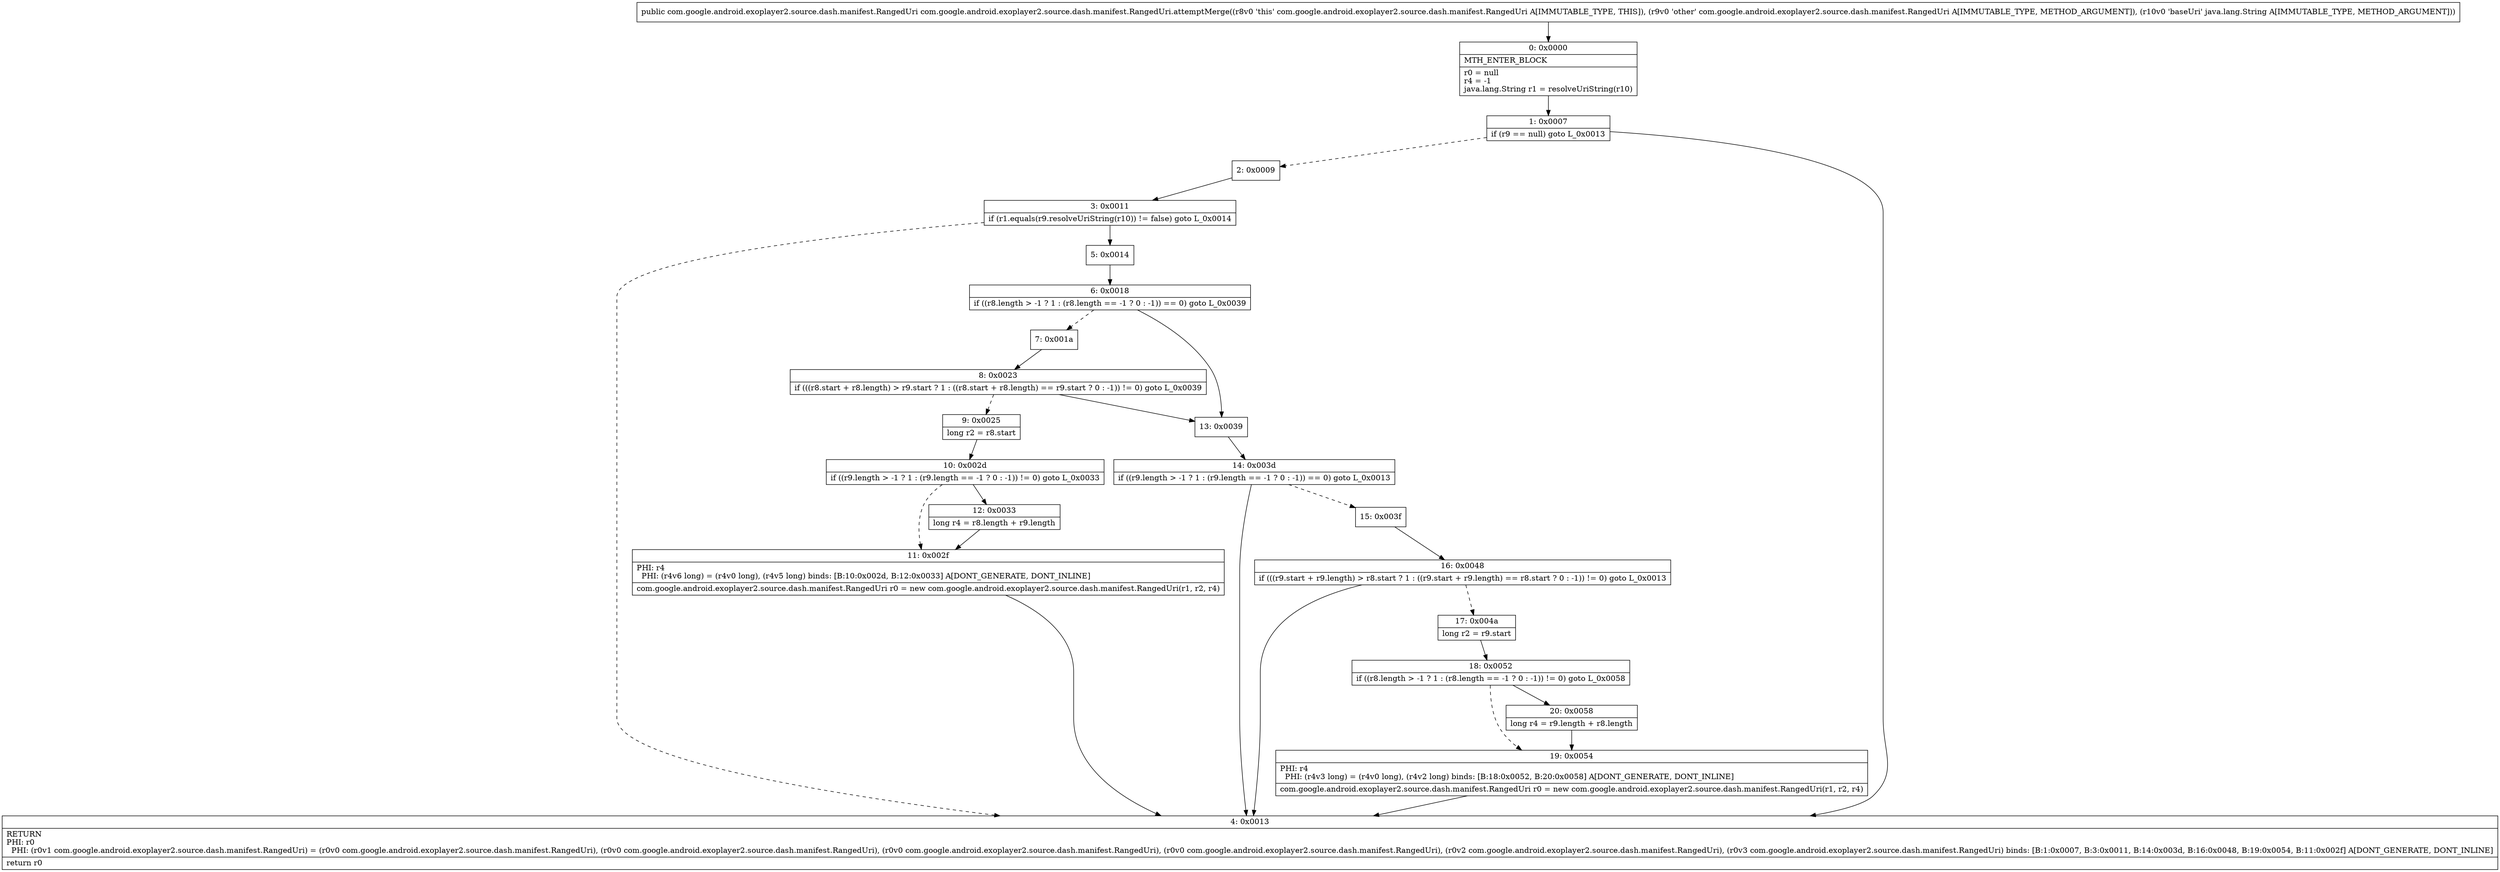 digraph "CFG forcom.google.android.exoplayer2.source.dash.manifest.RangedUri.attemptMerge(Lcom\/google\/android\/exoplayer2\/source\/dash\/manifest\/RangedUri;Ljava\/lang\/String;)Lcom\/google\/android\/exoplayer2\/source\/dash\/manifest\/RangedUri;" {
Node_0 [shape=record,label="{0\:\ 0x0000|MTH_ENTER_BLOCK\l|r0 = null\lr4 = \-1\ljava.lang.String r1 = resolveUriString(r10)\l}"];
Node_1 [shape=record,label="{1\:\ 0x0007|if (r9 == null) goto L_0x0013\l}"];
Node_2 [shape=record,label="{2\:\ 0x0009}"];
Node_3 [shape=record,label="{3\:\ 0x0011|if (r1.equals(r9.resolveUriString(r10)) != false) goto L_0x0014\l}"];
Node_4 [shape=record,label="{4\:\ 0x0013|RETURN\lPHI: r0 \l  PHI: (r0v1 com.google.android.exoplayer2.source.dash.manifest.RangedUri) = (r0v0 com.google.android.exoplayer2.source.dash.manifest.RangedUri), (r0v0 com.google.android.exoplayer2.source.dash.manifest.RangedUri), (r0v0 com.google.android.exoplayer2.source.dash.manifest.RangedUri), (r0v0 com.google.android.exoplayer2.source.dash.manifest.RangedUri), (r0v2 com.google.android.exoplayer2.source.dash.manifest.RangedUri), (r0v3 com.google.android.exoplayer2.source.dash.manifest.RangedUri) binds: [B:1:0x0007, B:3:0x0011, B:14:0x003d, B:16:0x0048, B:19:0x0054, B:11:0x002f] A[DONT_GENERATE, DONT_INLINE]\l|return r0\l}"];
Node_5 [shape=record,label="{5\:\ 0x0014}"];
Node_6 [shape=record,label="{6\:\ 0x0018|if ((r8.length \> \-1 ? 1 : (r8.length == \-1 ? 0 : \-1)) == 0) goto L_0x0039\l}"];
Node_7 [shape=record,label="{7\:\ 0x001a}"];
Node_8 [shape=record,label="{8\:\ 0x0023|if (((r8.start + r8.length) \> r9.start ? 1 : ((r8.start + r8.length) == r9.start ? 0 : \-1)) != 0) goto L_0x0039\l}"];
Node_9 [shape=record,label="{9\:\ 0x0025|long r2 = r8.start\l}"];
Node_10 [shape=record,label="{10\:\ 0x002d|if ((r9.length \> \-1 ? 1 : (r9.length == \-1 ? 0 : \-1)) != 0) goto L_0x0033\l}"];
Node_11 [shape=record,label="{11\:\ 0x002f|PHI: r4 \l  PHI: (r4v6 long) = (r4v0 long), (r4v5 long) binds: [B:10:0x002d, B:12:0x0033] A[DONT_GENERATE, DONT_INLINE]\l|com.google.android.exoplayer2.source.dash.manifest.RangedUri r0 = new com.google.android.exoplayer2.source.dash.manifest.RangedUri(r1, r2, r4)\l}"];
Node_12 [shape=record,label="{12\:\ 0x0033|long r4 = r8.length + r9.length\l}"];
Node_13 [shape=record,label="{13\:\ 0x0039}"];
Node_14 [shape=record,label="{14\:\ 0x003d|if ((r9.length \> \-1 ? 1 : (r9.length == \-1 ? 0 : \-1)) == 0) goto L_0x0013\l}"];
Node_15 [shape=record,label="{15\:\ 0x003f}"];
Node_16 [shape=record,label="{16\:\ 0x0048|if (((r9.start + r9.length) \> r8.start ? 1 : ((r9.start + r9.length) == r8.start ? 0 : \-1)) != 0) goto L_0x0013\l}"];
Node_17 [shape=record,label="{17\:\ 0x004a|long r2 = r9.start\l}"];
Node_18 [shape=record,label="{18\:\ 0x0052|if ((r8.length \> \-1 ? 1 : (r8.length == \-1 ? 0 : \-1)) != 0) goto L_0x0058\l}"];
Node_19 [shape=record,label="{19\:\ 0x0054|PHI: r4 \l  PHI: (r4v3 long) = (r4v0 long), (r4v2 long) binds: [B:18:0x0052, B:20:0x0058] A[DONT_GENERATE, DONT_INLINE]\l|com.google.android.exoplayer2.source.dash.manifest.RangedUri r0 = new com.google.android.exoplayer2.source.dash.manifest.RangedUri(r1, r2, r4)\l}"];
Node_20 [shape=record,label="{20\:\ 0x0058|long r4 = r9.length + r8.length\l}"];
MethodNode[shape=record,label="{public com.google.android.exoplayer2.source.dash.manifest.RangedUri com.google.android.exoplayer2.source.dash.manifest.RangedUri.attemptMerge((r8v0 'this' com.google.android.exoplayer2.source.dash.manifest.RangedUri A[IMMUTABLE_TYPE, THIS]), (r9v0 'other' com.google.android.exoplayer2.source.dash.manifest.RangedUri A[IMMUTABLE_TYPE, METHOD_ARGUMENT]), (r10v0 'baseUri' java.lang.String A[IMMUTABLE_TYPE, METHOD_ARGUMENT])) }"];
MethodNode -> Node_0;
Node_0 -> Node_1;
Node_1 -> Node_2[style=dashed];
Node_1 -> Node_4;
Node_2 -> Node_3;
Node_3 -> Node_4[style=dashed];
Node_3 -> Node_5;
Node_5 -> Node_6;
Node_6 -> Node_7[style=dashed];
Node_6 -> Node_13;
Node_7 -> Node_8;
Node_8 -> Node_9[style=dashed];
Node_8 -> Node_13;
Node_9 -> Node_10;
Node_10 -> Node_11[style=dashed];
Node_10 -> Node_12;
Node_11 -> Node_4;
Node_12 -> Node_11;
Node_13 -> Node_14;
Node_14 -> Node_4;
Node_14 -> Node_15[style=dashed];
Node_15 -> Node_16;
Node_16 -> Node_4;
Node_16 -> Node_17[style=dashed];
Node_17 -> Node_18;
Node_18 -> Node_19[style=dashed];
Node_18 -> Node_20;
Node_19 -> Node_4;
Node_20 -> Node_19;
}

